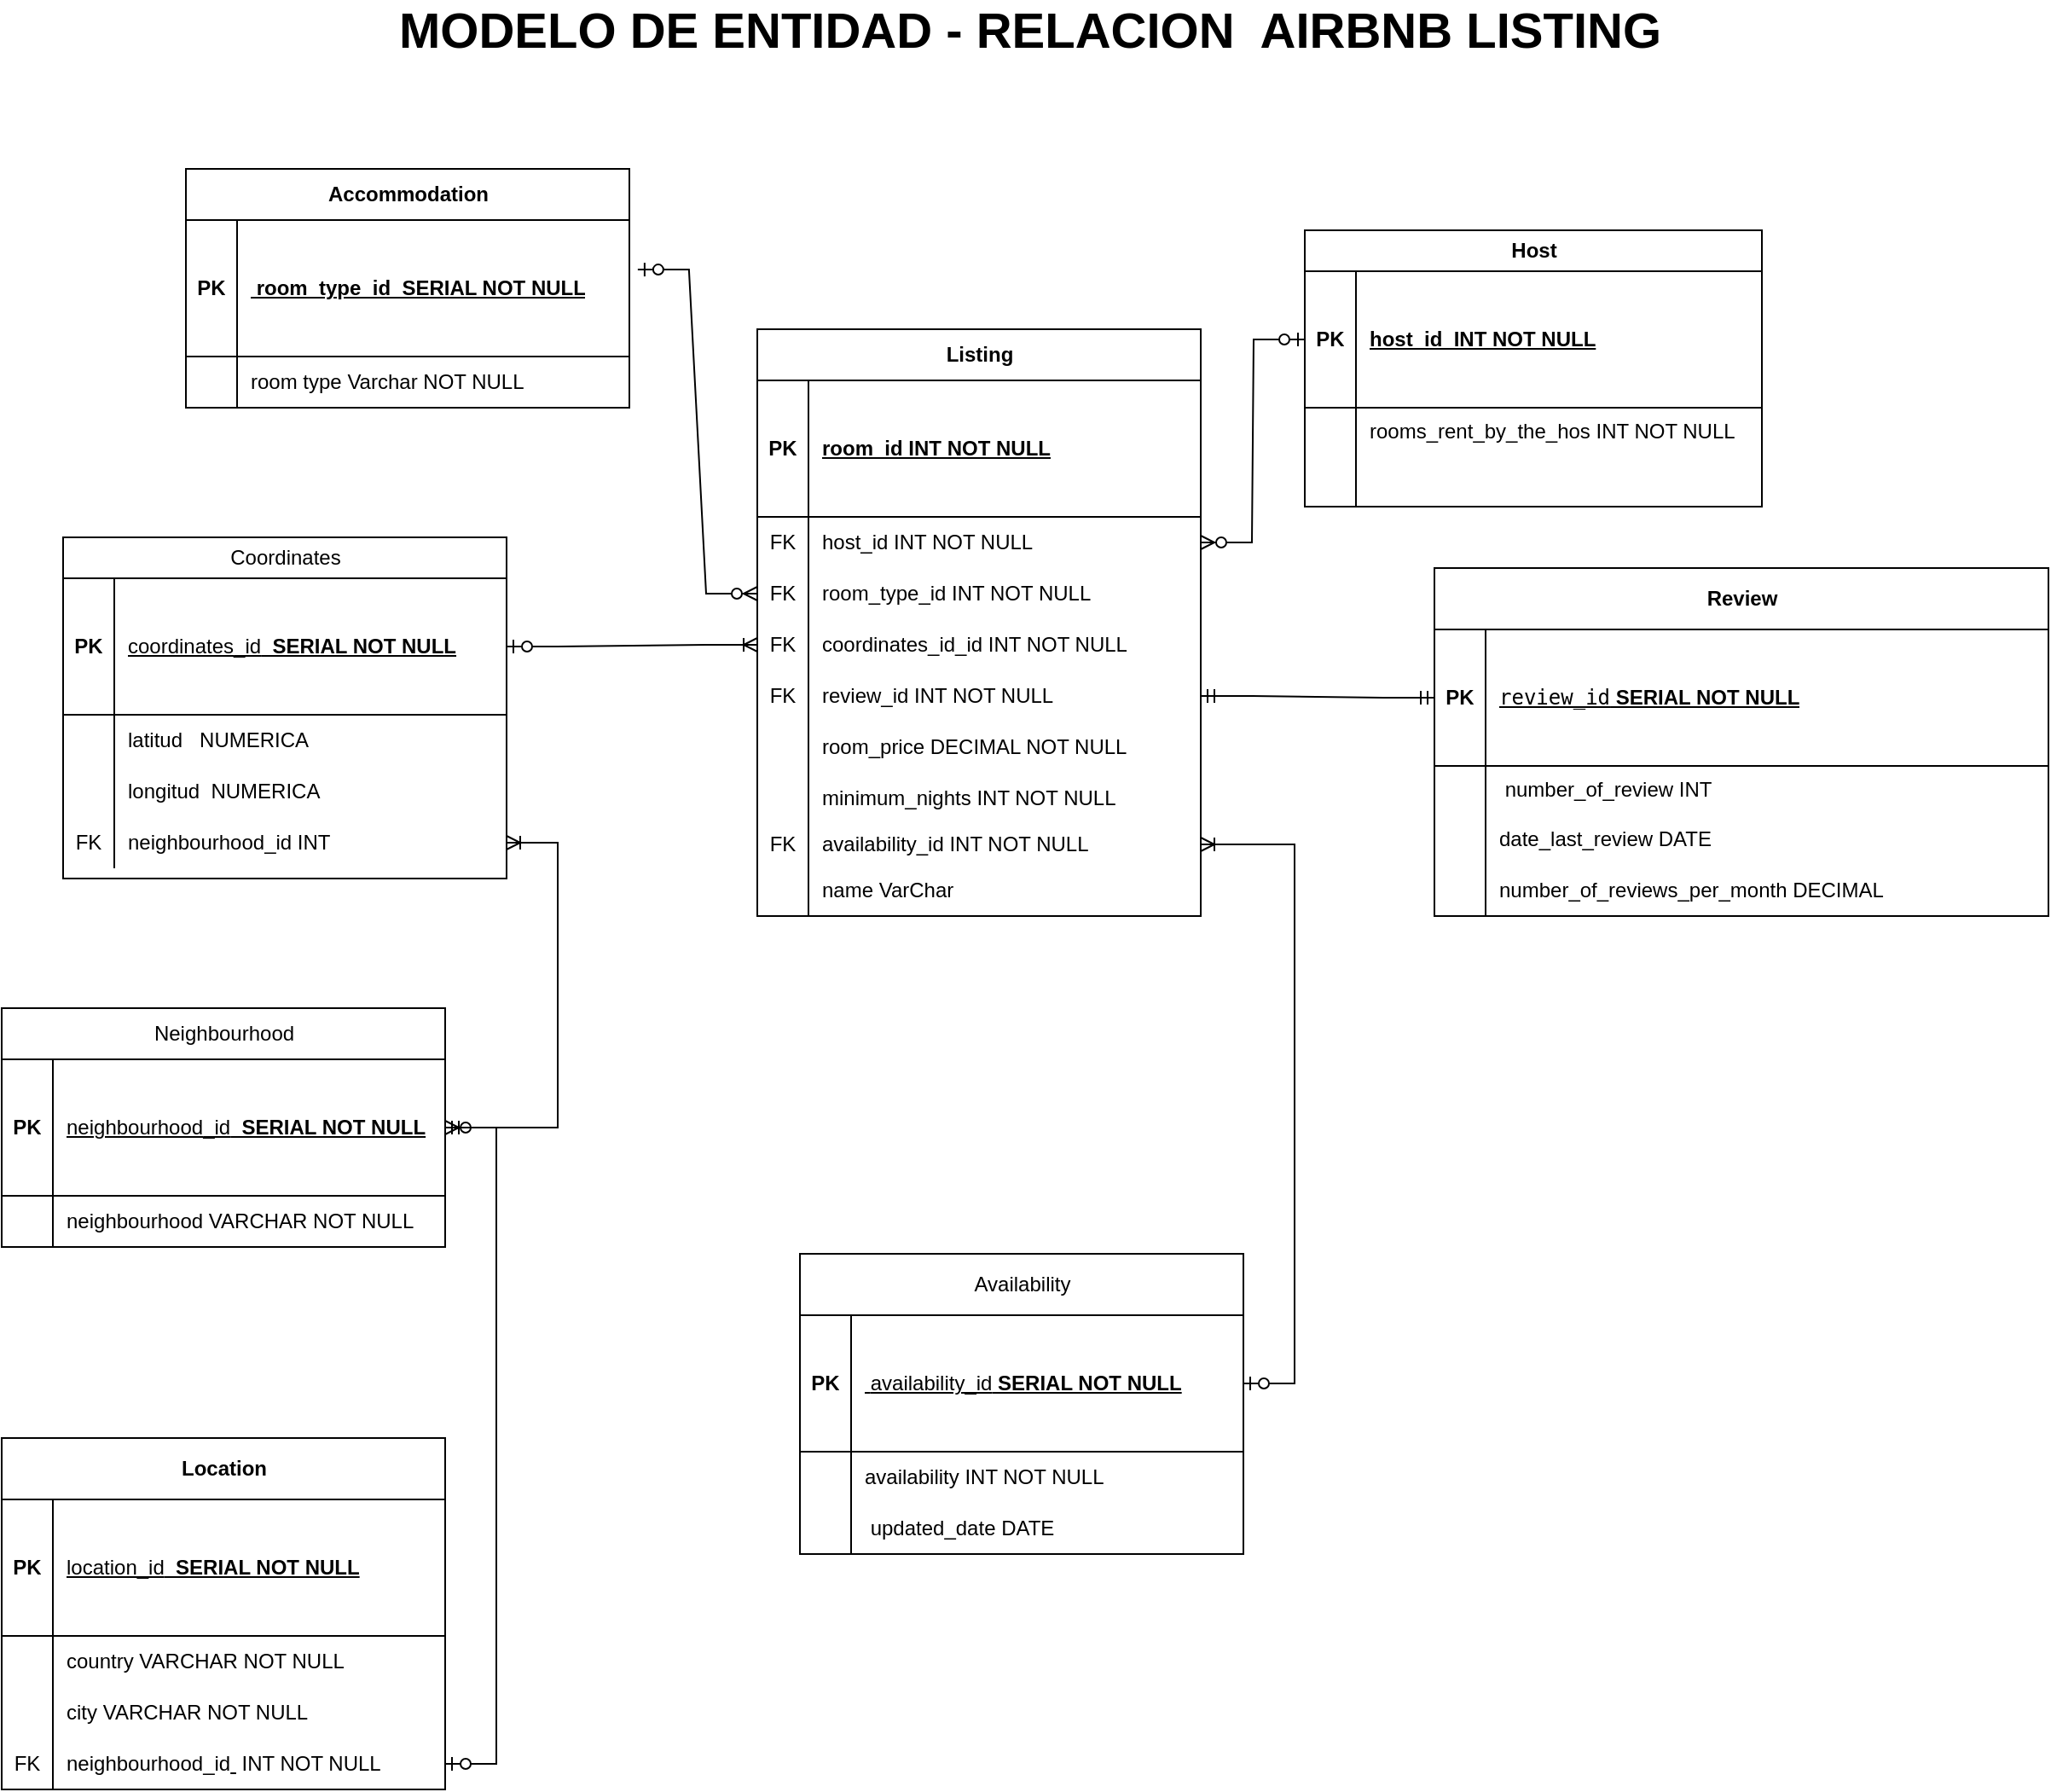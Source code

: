 <mxfile version="24.4.0" type="google">
  <diagram id="C5RBs43oDa-KdzZeNtuy" name="Page-1">
    <mxGraphModel grid="1" page="1" gridSize="12" guides="1" tooltips="1" connect="1" arrows="1" fold="1" pageScale="1" pageWidth="1169" pageHeight="1654" math="0" shadow="0">
      <root>
        <mxCell id="WIyWlLk6GJQsqaUBKTNV-0" />
        <mxCell id="WIyWlLk6GJQsqaUBKTNV-1" parent="WIyWlLk6GJQsqaUBKTNV-0" />
        <mxCell id="wTmQj8IVfQvYi50nUOYj-21" value="Listing" style="shape=table;startSize=30;container=1;collapsible=1;childLayout=tableLayout;fixedRows=1;rowLines=0;fontStyle=1;align=center;resizeLast=1;html=1;" vertex="1" parent="WIyWlLk6GJQsqaUBKTNV-1">
          <mxGeometry x="635" y="334" width="260" height="344" as="geometry" />
        </mxCell>
        <mxCell id="wTmQj8IVfQvYi50nUOYj-22" value="" style="shape=tableRow;horizontal=0;startSize=0;swimlaneHead=0;swimlaneBody=0;fillColor=none;collapsible=0;dropTarget=0;points=[[0,0.5],[1,0.5]];portConstraint=eastwest;top=0;left=0;right=0;bottom=1;" vertex="1" parent="wTmQj8IVfQvYi50nUOYj-21">
          <mxGeometry y="30" width="260" height="80" as="geometry" />
        </mxCell>
        <mxCell id="wTmQj8IVfQvYi50nUOYj-23" value="PK" style="shape=partialRectangle;connectable=0;fillColor=none;top=0;left=0;bottom=0;right=0;fontStyle=1;overflow=hidden;whiteSpace=wrap;html=1;" vertex="1" parent="wTmQj8IVfQvYi50nUOYj-22">
          <mxGeometry width="30" height="80" as="geometry">
            <mxRectangle width="30" height="80" as="alternateBounds" />
          </mxGeometry>
        </mxCell>
        <mxCell id="wTmQj8IVfQvYi50nUOYj-24" value="room_id INT NOT NULL" style="shape=partialRectangle;connectable=0;fillColor=none;top=0;left=0;bottom=0;right=0;align=left;spacingLeft=6;fontStyle=5;overflow=hidden;whiteSpace=wrap;html=1;" vertex="1" parent="wTmQj8IVfQvYi50nUOYj-22">
          <mxGeometry x="30" width="230" height="80" as="geometry">
            <mxRectangle width="230" height="80" as="alternateBounds" />
          </mxGeometry>
        </mxCell>
        <mxCell id="wTmQj8IVfQvYi50nUOYj-25" value="" style="shape=tableRow;horizontal=0;startSize=0;swimlaneHead=0;swimlaneBody=0;fillColor=none;collapsible=0;dropTarget=0;points=[[0,0.5],[1,0.5]];portConstraint=eastwest;top=0;left=0;right=0;bottom=0;" vertex="1" parent="wTmQj8IVfQvYi50nUOYj-21">
          <mxGeometry y="110" width="260" height="30" as="geometry" />
        </mxCell>
        <mxCell id="wTmQj8IVfQvYi50nUOYj-26" value="FK" style="shape=partialRectangle;connectable=0;fillColor=none;top=0;left=0;bottom=0;right=0;editable=1;overflow=hidden;whiteSpace=wrap;html=1;" vertex="1" parent="wTmQj8IVfQvYi50nUOYj-25">
          <mxGeometry width="30" height="30" as="geometry">
            <mxRectangle width="30" height="30" as="alternateBounds" />
          </mxGeometry>
        </mxCell>
        <mxCell id="wTmQj8IVfQvYi50nUOYj-27" value="host_id INT NOT NULL&amp;nbsp;" style="shape=partialRectangle;connectable=0;fillColor=none;top=0;left=0;bottom=0;right=0;align=left;spacingLeft=6;overflow=hidden;whiteSpace=wrap;html=1;" vertex="1" parent="wTmQj8IVfQvYi50nUOYj-25">
          <mxGeometry x="30" width="230" height="30" as="geometry">
            <mxRectangle width="230" height="30" as="alternateBounds" />
          </mxGeometry>
        </mxCell>
        <mxCell id="wTmQj8IVfQvYi50nUOYj-28" value="" style="shape=tableRow;horizontal=0;startSize=0;swimlaneHead=0;swimlaneBody=0;fillColor=none;collapsible=0;dropTarget=0;points=[[0,0.5],[1,0.5]];portConstraint=eastwest;top=0;left=0;right=0;bottom=0;" vertex="1" parent="wTmQj8IVfQvYi50nUOYj-21">
          <mxGeometry y="140" width="260" height="30" as="geometry" />
        </mxCell>
        <mxCell id="wTmQj8IVfQvYi50nUOYj-29" value="FK" style="shape=partialRectangle;connectable=0;fillColor=none;top=0;left=0;bottom=0;right=0;editable=1;overflow=hidden;whiteSpace=wrap;html=1;" vertex="1" parent="wTmQj8IVfQvYi50nUOYj-28">
          <mxGeometry width="30" height="30" as="geometry">
            <mxRectangle width="30" height="30" as="alternateBounds" />
          </mxGeometry>
        </mxCell>
        <mxCell id="wTmQj8IVfQvYi50nUOYj-30" value="room_type_id&amp;nbsp;INT NOT NULL" style="shape=partialRectangle;connectable=0;fillColor=none;top=0;left=0;bottom=0;right=0;align=left;spacingLeft=6;overflow=hidden;whiteSpace=wrap;html=1;" vertex="1" parent="wTmQj8IVfQvYi50nUOYj-28">
          <mxGeometry x="30" width="230" height="30" as="geometry">
            <mxRectangle width="230" height="30" as="alternateBounds" />
          </mxGeometry>
        </mxCell>
        <mxCell id="wTmQj8IVfQvYi50nUOYj-31" value="" style="shape=tableRow;horizontal=0;startSize=0;swimlaneHead=0;swimlaneBody=0;fillColor=none;collapsible=0;dropTarget=0;points=[[0,0.5],[1,0.5]];portConstraint=eastwest;top=0;left=0;right=0;bottom=0;" vertex="1" parent="wTmQj8IVfQvYi50nUOYj-21">
          <mxGeometry y="170" width="260" height="30" as="geometry" />
        </mxCell>
        <mxCell id="wTmQj8IVfQvYi50nUOYj-32" value="FK" style="shape=partialRectangle;connectable=0;fillColor=none;top=0;left=0;bottom=0;right=0;editable=1;overflow=hidden;whiteSpace=wrap;html=1;" vertex="1" parent="wTmQj8IVfQvYi50nUOYj-31">
          <mxGeometry width="30" height="30" as="geometry">
            <mxRectangle width="30" height="30" as="alternateBounds" />
          </mxGeometry>
        </mxCell>
        <mxCell id="wTmQj8IVfQvYi50nUOYj-33" value="coordinates_id_id&amp;nbsp;INT NOT NULL&amp;nbsp;" style="shape=partialRectangle;connectable=0;fillColor=none;top=0;left=0;bottom=0;right=0;align=left;spacingLeft=6;overflow=hidden;whiteSpace=wrap;html=1;" vertex="1" parent="wTmQj8IVfQvYi50nUOYj-31">
          <mxGeometry x="30" width="230" height="30" as="geometry">
            <mxRectangle width="230" height="30" as="alternateBounds" />
          </mxGeometry>
        </mxCell>
        <mxCell id="wTmQj8IVfQvYi50nUOYj-34" value="" style="shape=tableRow;horizontal=0;startSize=0;swimlaneHead=0;swimlaneBody=0;fillColor=none;collapsible=0;dropTarget=0;points=[[0,0.5],[1,0.5]];portConstraint=eastwest;top=0;left=0;right=0;bottom=0;" vertex="1" parent="wTmQj8IVfQvYi50nUOYj-21">
          <mxGeometry y="200" width="260" height="30" as="geometry" />
        </mxCell>
        <mxCell id="wTmQj8IVfQvYi50nUOYj-35" value="FK" style="shape=partialRectangle;connectable=0;fillColor=none;top=0;left=0;bottom=0;right=0;editable=1;overflow=hidden;whiteSpace=wrap;html=1;" vertex="1" parent="wTmQj8IVfQvYi50nUOYj-34">
          <mxGeometry width="30" height="30" as="geometry">
            <mxRectangle width="30" height="30" as="alternateBounds" />
          </mxGeometry>
        </mxCell>
        <mxCell id="wTmQj8IVfQvYi50nUOYj-36" value="review_id INT NOT NULL" style="shape=partialRectangle;connectable=0;fillColor=none;top=0;left=0;bottom=0;right=0;align=left;spacingLeft=6;overflow=hidden;whiteSpace=wrap;html=1;" vertex="1" parent="wTmQj8IVfQvYi50nUOYj-34">
          <mxGeometry x="30" width="230" height="30" as="geometry">
            <mxRectangle width="230" height="30" as="alternateBounds" />
          </mxGeometry>
        </mxCell>
        <mxCell id="wTmQj8IVfQvYi50nUOYj-107" value="" style="shape=tableRow;horizontal=0;startSize=0;swimlaneHead=0;swimlaneBody=0;fillColor=none;collapsible=0;dropTarget=0;points=[[0,0.5],[1,0.5]];portConstraint=eastwest;top=0;left=0;right=0;bottom=0;" vertex="1" parent="wTmQj8IVfQvYi50nUOYj-21">
          <mxGeometry y="230" width="260" height="30" as="geometry" />
        </mxCell>
        <mxCell id="wTmQj8IVfQvYi50nUOYj-108" value="" style="shape=partialRectangle;connectable=0;fillColor=none;top=0;left=0;bottom=0;right=0;editable=1;overflow=hidden;whiteSpace=wrap;html=1;" vertex="1" parent="wTmQj8IVfQvYi50nUOYj-107">
          <mxGeometry width="30" height="30" as="geometry">
            <mxRectangle width="30" height="30" as="alternateBounds" />
          </mxGeometry>
        </mxCell>
        <mxCell id="wTmQj8IVfQvYi50nUOYj-109" value="room_price DECIMAL NOT NULL" style="shape=partialRectangle;connectable=0;fillColor=none;top=0;left=0;bottom=0;right=0;align=left;spacingLeft=6;overflow=hidden;whiteSpace=wrap;html=1;" vertex="1" parent="wTmQj8IVfQvYi50nUOYj-107">
          <mxGeometry x="30" width="230" height="30" as="geometry">
            <mxRectangle width="230" height="30" as="alternateBounds" />
          </mxGeometry>
        </mxCell>
        <mxCell id="wTmQj8IVfQvYi50nUOYj-110" value="" style="shape=tableRow;horizontal=0;startSize=0;swimlaneHead=0;swimlaneBody=0;fillColor=none;collapsible=0;dropTarget=0;points=[[0,0.5],[1,0.5]];portConstraint=eastwest;top=0;left=0;right=0;bottom=0;" vertex="1" parent="wTmQj8IVfQvYi50nUOYj-21">
          <mxGeometry y="260" width="260" height="30" as="geometry" />
        </mxCell>
        <mxCell id="wTmQj8IVfQvYi50nUOYj-111" value="" style="shape=partialRectangle;connectable=0;fillColor=none;top=0;left=0;bottom=0;right=0;editable=1;overflow=hidden;whiteSpace=wrap;html=1;" vertex="1" parent="wTmQj8IVfQvYi50nUOYj-110">
          <mxGeometry width="30" height="30" as="geometry">
            <mxRectangle width="30" height="30" as="alternateBounds" />
          </mxGeometry>
        </mxCell>
        <mxCell id="wTmQj8IVfQvYi50nUOYj-112" value="minimum_nights INT NOT NULL" style="shape=partialRectangle;connectable=0;fillColor=none;top=0;left=0;bottom=0;right=0;align=left;spacingLeft=6;overflow=hidden;whiteSpace=wrap;html=1;" vertex="1" parent="wTmQj8IVfQvYi50nUOYj-110">
          <mxGeometry x="30" width="230" height="30" as="geometry">
            <mxRectangle width="230" height="30" as="alternateBounds" />
          </mxGeometry>
        </mxCell>
        <mxCell id="wTmQj8IVfQvYi50nUOYj-113" value="" style="shape=tableRow;horizontal=0;startSize=0;swimlaneHead=0;swimlaneBody=0;fillColor=none;collapsible=0;dropTarget=0;points=[[0,0.5],[1,0.5]];portConstraint=eastwest;top=0;left=0;right=0;bottom=0;" vertex="1" parent="wTmQj8IVfQvYi50nUOYj-21">
          <mxGeometry y="290" width="260" height="24" as="geometry" />
        </mxCell>
        <mxCell id="wTmQj8IVfQvYi50nUOYj-114" value="FK" style="shape=partialRectangle;connectable=0;fillColor=none;top=0;left=0;bottom=0;right=0;editable=1;overflow=hidden;whiteSpace=wrap;html=1;" vertex="1" parent="wTmQj8IVfQvYi50nUOYj-113">
          <mxGeometry width="30" height="24" as="geometry">
            <mxRectangle width="30" height="24" as="alternateBounds" />
          </mxGeometry>
        </mxCell>
        <mxCell id="wTmQj8IVfQvYi50nUOYj-115" value="availability_id&amp;nbsp;INT NOT NULL" style="shape=partialRectangle;connectable=0;fillColor=none;top=0;left=0;bottom=0;right=0;align=left;spacingLeft=6;overflow=hidden;whiteSpace=wrap;html=1;" vertex="1" parent="wTmQj8IVfQvYi50nUOYj-113">
          <mxGeometry x="30" width="230" height="24" as="geometry">
            <mxRectangle width="230" height="24" as="alternateBounds" />
          </mxGeometry>
        </mxCell>
        <mxCell id="wTmQj8IVfQvYi50nUOYj-116" value="" style="shape=tableRow;horizontal=0;startSize=0;swimlaneHead=0;swimlaneBody=0;fillColor=none;collapsible=0;dropTarget=0;points=[[0,0.5],[1,0.5]];portConstraint=eastwest;top=0;left=0;right=0;bottom=0;" vertex="1" parent="wTmQj8IVfQvYi50nUOYj-21">
          <mxGeometry y="314" width="260" height="30" as="geometry" />
        </mxCell>
        <mxCell id="wTmQj8IVfQvYi50nUOYj-117" value="" style="shape=partialRectangle;connectable=0;fillColor=none;top=0;left=0;bottom=0;right=0;editable=1;overflow=hidden;whiteSpace=wrap;html=1;" vertex="1" parent="wTmQj8IVfQvYi50nUOYj-116">
          <mxGeometry width="30" height="30" as="geometry">
            <mxRectangle width="30" height="30" as="alternateBounds" />
          </mxGeometry>
        </mxCell>
        <mxCell id="wTmQj8IVfQvYi50nUOYj-118" value="name VarChar" style="shape=partialRectangle;connectable=0;fillColor=none;top=0;left=0;bottom=0;right=0;align=left;spacingLeft=6;overflow=hidden;whiteSpace=wrap;html=1;" vertex="1" parent="wTmQj8IVfQvYi50nUOYj-116">
          <mxGeometry x="30" width="230" height="30" as="geometry">
            <mxRectangle width="230" height="30" as="alternateBounds" />
          </mxGeometry>
        </mxCell>
        <mxCell id="wTmQj8IVfQvYi50nUOYj-53" value="Review" style="shape=table;startSize=36;container=1;collapsible=1;childLayout=tableLayout;fixedRows=1;rowLines=0;fontStyle=1;align=center;resizeLast=1;html=1;" vertex="1" parent="WIyWlLk6GJQsqaUBKTNV-1">
          <mxGeometry x="1032" y="474" width="360" height="204" as="geometry" />
        </mxCell>
        <mxCell id="wTmQj8IVfQvYi50nUOYj-54" value="" style="shape=tableRow;horizontal=0;startSize=0;swimlaneHead=0;swimlaneBody=0;fillColor=none;collapsible=0;dropTarget=0;points=[[0,0.5],[1,0.5]];portConstraint=eastwest;top=0;left=0;right=0;bottom=1;" vertex="1" parent="wTmQj8IVfQvYi50nUOYj-53">
          <mxGeometry y="36" width="360" height="80" as="geometry" />
        </mxCell>
        <mxCell id="wTmQj8IVfQvYi50nUOYj-55" value="PK" style="shape=partialRectangle;connectable=0;fillColor=none;top=0;left=0;bottom=0;right=0;fontStyle=1;overflow=hidden;whiteSpace=wrap;html=1;" vertex="1" parent="wTmQj8IVfQvYi50nUOYj-54">
          <mxGeometry width="30" height="80" as="geometry">
            <mxRectangle width="30" height="80" as="alternateBounds" />
          </mxGeometry>
        </mxCell>
        <mxCell id="wTmQj8IVfQvYi50nUOYj-56" value="&lt;font size=&quot;1&quot; face=&quot;Söhne Mono, Monaco, Andale Mono, Ubuntu Mono, monospace&quot;&gt;&lt;span style=&quot;font-weight: 400; white-space: pre; font-size: 12px;&quot;&gt;review_id&lt;/span&gt;&lt;/font&gt;&amp;nbsp;SERIAL NOT NULL" style="shape=partialRectangle;connectable=0;fillColor=none;top=0;left=0;bottom=0;right=0;align=left;spacingLeft=6;fontStyle=5;overflow=hidden;whiteSpace=wrap;html=1;strokeColor=#FFFFFF;" vertex="1" parent="wTmQj8IVfQvYi50nUOYj-54">
          <mxGeometry x="30" width="330" height="80" as="geometry">
            <mxRectangle width="330" height="80" as="alternateBounds" />
          </mxGeometry>
        </mxCell>
        <mxCell id="wTmQj8IVfQvYi50nUOYj-57" value="" style="shape=tableRow;horizontal=0;startSize=0;swimlaneHead=0;swimlaneBody=0;fillColor=none;collapsible=0;dropTarget=0;points=[[0,0.5],[1,0.5]];portConstraint=eastwest;top=0;left=0;right=0;bottom=0;" vertex="1" parent="wTmQj8IVfQvYi50nUOYj-53">
          <mxGeometry y="116" width="360" height="28" as="geometry" />
        </mxCell>
        <mxCell id="wTmQj8IVfQvYi50nUOYj-58" value="" style="shape=partialRectangle;connectable=0;fillColor=none;top=0;left=0;bottom=0;right=0;editable=1;overflow=hidden;whiteSpace=wrap;html=1;" vertex="1" parent="wTmQj8IVfQvYi50nUOYj-57">
          <mxGeometry width="30" height="28" as="geometry">
            <mxRectangle width="30" height="28" as="alternateBounds" />
          </mxGeometry>
        </mxCell>
        <mxCell id="wTmQj8IVfQvYi50nUOYj-59" value="&amp;nbsp;number_of_review INT&amp;nbsp;" style="shape=partialRectangle;connectable=0;fillColor=none;top=0;left=0;bottom=0;right=0;align=left;spacingLeft=6;overflow=hidden;whiteSpace=wrap;html=1;" vertex="1" parent="wTmQj8IVfQvYi50nUOYj-57">
          <mxGeometry x="30" width="330" height="28" as="geometry">
            <mxRectangle width="330" height="28" as="alternateBounds" />
          </mxGeometry>
        </mxCell>
        <mxCell id="wTmQj8IVfQvYi50nUOYj-60" value="" style="shape=tableRow;horizontal=0;startSize=0;swimlaneHead=0;swimlaneBody=0;fillColor=none;collapsible=0;dropTarget=0;points=[[0,0.5],[1,0.5]];portConstraint=eastwest;top=0;left=0;right=0;bottom=0;" vertex="1" parent="wTmQj8IVfQvYi50nUOYj-53">
          <mxGeometry y="144" width="360" height="30" as="geometry" />
        </mxCell>
        <mxCell id="wTmQj8IVfQvYi50nUOYj-61" value="" style="shape=partialRectangle;connectable=0;fillColor=none;top=0;left=0;bottom=0;right=0;editable=1;overflow=hidden;whiteSpace=wrap;html=1;" vertex="1" parent="wTmQj8IVfQvYi50nUOYj-60">
          <mxGeometry width="30" height="30" as="geometry">
            <mxRectangle width="30" height="30" as="alternateBounds" />
          </mxGeometry>
        </mxCell>
        <mxCell id="wTmQj8IVfQvYi50nUOYj-62" value="date_last_review DATE" style="shape=partialRectangle;connectable=0;fillColor=none;top=0;left=0;bottom=0;right=0;align=left;spacingLeft=6;overflow=hidden;whiteSpace=wrap;html=1;" vertex="1" parent="wTmQj8IVfQvYi50nUOYj-60">
          <mxGeometry x="30" width="330" height="30" as="geometry">
            <mxRectangle width="330" height="30" as="alternateBounds" />
          </mxGeometry>
        </mxCell>
        <mxCell id="wTmQj8IVfQvYi50nUOYj-63" value="" style="shape=tableRow;horizontal=0;startSize=0;swimlaneHead=0;swimlaneBody=0;fillColor=none;collapsible=0;dropTarget=0;points=[[0,0.5],[1,0.5]];portConstraint=eastwest;top=0;left=0;right=0;bottom=0;" vertex="1" parent="wTmQj8IVfQvYi50nUOYj-53">
          <mxGeometry y="174" width="360" height="30" as="geometry" />
        </mxCell>
        <mxCell id="wTmQj8IVfQvYi50nUOYj-64" value="" style="shape=partialRectangle;connectable=0;fillColor=none;top=0;left=0;bottom=0;right=0;editable=1;overflow=hidden;whiteSpace=wrap;html=1;" vertex="1" parent="wTmQj8IVfQvYi50nUOYj-63">
          <mxGeometry width="30" height="30" as="geometry">
            <mxRectangle width="30" height="30" as="alternateBounds" />
          </mxGeometry>
        </mxCell>
        <mxCell id="wTmQj8IVfQvYi50nUOYj-65" value="number_of_reviews_per_month DECIMAL&amp;nbsp;&amp;nbsp;" style="shape=partialRectangle;connectable=0;fillColor=none;top=0;left=0;bottom=0;right=0;align=left;spacingLeft=6;overflow=hidden;whiteSpace=wrap;html=1;" vertex="1" parent="wTmQj8IVfQvYi50nUOYj-63">
          <mxGeometry x="30" width="330" height="30" as="geometry">
            <mxRectangle width="330" height="30" as="alternateBounds" />
          </mxGeometry>
        </mxCell>
        <mxCell id="wTmQj8IVfQvYi50nUOYj-69" value="Location" style="shape=table;startSize=36;container=1;collapsible=1;childLayout=tableLayout;fixedRows=1;rowLines=0;fontStyle=1;align=center;resizeLast=1;html=1;" vertex="1" parent="WIyWlLk6GJQsqaUBKTNV-1">
          <mxGeometry x="192" y="984" width="260" height="206" as="geometry" />
        </mxCell>
        <mxCell id="wTmQj8IVfQvYi50nUOYj-70" value="" style="shape=tableRow;horizontal=0;startSize=0;swimlaneHead=0;swimlaneBody=0;fillColor=none;collapsible=0;dropTarget=0;points=[[0,0.5],[1,0.5]];portConstraint=eastwest;top=0;left=0;right=0;bottom=1;" vertex="1" parent="wTmQj8IVfQvYi50nUOYj-69">
          <mxGeometry y="36" width="260" height="80" as="geometry" />
        </mxCell>
        <mxCell id="wTmQj8IVfQvYi50nUOYj-71" value="PK" style="shape=partialRectangle;connectable=0;fillColor=none;top=0;left=0;bottom=0;right=0;fontStyle=1;overflow=hidden;whiteSpace=wrap;html=1;" vertex="1" parent="wTmQj8IVfQvYi50nUOYj-70">
          <mxGeometry width="30" height="80" as="geometry">
            <mxRectangle width="30" height="80" as="alternateBounds" />
          </mxGeometry>
        </mxCell>
        <mxCell id="wTmQj8IVfQvYi50nUOYj-72" value="&lt;span style=&quot;font-weight: 400;&quot;&gt;location_id&lt;/span&gt;&amp;nbsp; SERIAL NOT NULL" style="shape=partialRectangle;connectable=0;fillColor=none;top=0;left=0;bottom=0;right=0;align=left;spacingLeft=6;fontStyle=5;overflow=hidden;whiteSpace=wrap;html=1;" vertex="1" parent="wTmQj8IVfQvYi50nUOYj-70">
          <mxGeometry x="30" width="230" height="80" as="geometry">
            <mxRectangle width="230" height="80" as="alternateBounds" />
          </mxGeometry>
        </mxCell>
        <mxCell id="wTmQj8IVfQvYi50nUOYj-73" value="" style="shape=tableRow;horizontal=0;startSize=0;swimlaneHead=0;swimlaneBody=0;fillColor=none;collapsible=0;dropTarget=0;points=[[0,0.5],[1,0.5]];portConstraint=eastwest;top=0;left=0;right=0;bottom=0;" vertex="1" parent="wTmQj8IVfQvYi50nUOYj-69">
          <mxGeometry y="116" width="260" height="30" as="geometry" />
        </mxCell>
        <mxCell id="wTmQj8IVfQvYi50nUOYj-74" value="" style="shape=partialRectangle;connectable=0;fillColor=none;top=0;left=0;bottom=0;right=0;editable=1;overflow=hidden;whiteSpace=wrap;html=1;" vertex="1" parent="wTmQj8IVfQvYi50nUOYj-73">
          <mxGeometry width="30" height="30" as="geometry">
            <mxRectangle width="30" height="30" as="alternateBounds" />
          </mxGeometry>
        </mxCell>
        <mxCell id="wTmQj8IVfQvYi50nUOYj-75" value="country&amp;nbsp;VARCHAR NOT NULL&amp;nbsp;" style="shape=partialRectangle;connectable=0;fillColor=none;top=0;left=0;bottom=0;right=0;align=left;spacingLeft=6;overflow=hidden;whiteSpace=wrap;html=1;" vertex="1" parent="wTmQj8IVfQvYi50nUOYj-73">
          <mxGeometry x="30" width="230" height="30" as="geometry">
            <mxRectangle width="230" height="30" as="alternateBounds" />
          </mxGeometry>
        </mxCell>
        <mxCell id="wTmQj8IVfQvYi50nUOYj-76" value="" style="shape=tableRow;horizontal=0;startSize=0;swimlaneHead=0;swimlaneBody=0;fillColor=none;collapsible=0;dropTarget=0;points=[[0,0.5],[1,0.5]];portConstraint=eastwest;top=0;left=0;right=0;bottom=0;" vertex="1" parent="wTmQj8IVfQvYi50nUOYj-69">
          <mxGeometry y="146" width="260" height="30" as="geometry" />
        </mxCell>
        <mxCell id="wTmQj8IVfQvYi50nUOYj-77" value="" style="shape=partialRectangle;connectable=0;fillColor=none;top=0;left=0;bottom=0;right=0;editable=1;overflow=hidden;whiteSpace=wrap;html=1;" vertex="1" parent="wTmQj8IVfQvYi50nUOYj-76">
          <mxGeometry width="30" height="30" as="geometry">
            <mxRectangle width="30" height="30" as="alternateBounds" />
          </mxGeometry>
        </mxCell>
        <mxCell id="wTmQj8IVfQvYi50nUOYj-78" value="city VARCHAR NOT NULL" style="shape=partialRectangle;connectable=0;fillColor=none;top=0;left=0;bottom=0;right=0;align=left;spacingLeft=6;overflow=hidden;whiteSpace=wrap;html=1;" vertex="1" parent="wTmQj8IVfQvYi50nUOYj-76">
          <mxGeometry x="30" width="230" height="30" as="geometry">
            <mxRectangle width="230" height="30" as="alternateBounds" />
          </mxGeometry>
        </mxCell>
        <mxCell id="wTmQj8IVfQvYi50nUOYj-79" value="" style="shape=tableRow;horizontal=0;startSize=0;swimlaneHead=0;swimlaneBody=0;fillColor=none;collapsible=0;dropTarget=0;points=[[0,0.5],[1,0.5]];portConstraint=eastwest;top=0;left=0;right=0;bottom=0;" vertex="1" parent="wTmQj8IVfQvYi50nUOYj-69">
          <mxGeometry y="176" width="260" height="30" as="geometry" />
        </mxCell>
        <mxCell id="wTmQj8IVfQvYi50nUOYj-80" value="FK" style="shape=partialRectangle;connectable=0;fillColor=none;top=0;left=0;bottom=0;right=0;editable=1;overflow=hidden;whiteSpace=wrap;html=1;" vertex="1" parent="wTmQj8IVfQvYi50nUOYj-79">
          <mxGeometry width="30" height="30" as="geometry">
            <mxRectangle width="30" height="30" as="alternateBounds" />
          </mxGeometry>
        </mxCell>
        <mxCell id="wTmQj8IVfQvYi50nUOYj-81" value="neighbourhood_id&lt;span style=&quot;font-weight: 700; text-decoration-line: underline;&quot;&gt;&amp;nbsp;&lt;/span&gt;&amp;nbsp;INT NOT NULL&amp;nbsp;" style="shape=partialRectangle;connectable=0;fillColor=none;top=0;left=0;bottom=0;right=0;align=left;spacingLeft=6;overflow=hidden;whiteSpace=wrap;html=1;" vertex="1" parent="wTmQj8IVfQvYi50nUOYj-79">
          <mxGeometry x="30" width="230" height="30" as="geometry">
            <mxRectangle width="230" height="30" as="alternateBounds" />
          </mxGeometry>
        </mxCell>
        <mxCell id="wTmQj8IVfQvYi50nUOYj-85" value="Host" style="shape=table;startSize=24;container=1;collapsible=1;childLayout=tableLayout;fixedRows=1;rowLines=0;fontStyle=1;align=center;resizeLast=1;html=1;" vertex="1" parent="WIyWlLk6GJQsqaUBKTNV-1">
          <mxGeometry x="956" y="276" width="268" height="162" as="geometry" />
        </mxCell>
        <mxCell id="wTmQj8IVfQvYi50nUOYj-86" value="" style="shape=tableRow;horizontal=0;startSize=0;swimlaneHead=0;swimlaneBody=0;fillColor=none;collapsible=0;dropTarget=0;points=[[0,0.5],[1,0.5]];portConstraint=eastwest;top=0;left=0;right=0;bottom=1;" vertex="1" parent="wTmQj8IVfQvYi50nUOYj-85">
          <mxGeometry y="24" width="268" height="80" as="geometry" />
        </mxCell>
        <mxCell id="wTmQj8IVfQvYi50nUOYj-87" value="PK" style="shape=partialRectangle;connectable=0;fillColor=none;top=0;left=0;bottom=0;right=0;fontStyle=1;overflow=hidden;whiteSpace=wrap;html=1;" vertex="1" parent="wTmQj8IVfQvYi50nUOYj-86">
          <mxGeometry width="30" height="80" as="geometry">
            <mxRectangle width="30" height="80" as="alternateBounds" />
          </mxGeometry>
        </mxCell>
        <mxCell id="wTmQj8IVfQvYi50nUOYj-88" value="host_id&amp;nbsp; INT NOT NULL" style="shape=partialRectangle;connectable=0;fillColor=none;top=0;left=0;bottom=0;right=0;align=left;spacingLeft=6;fontStyle=5;overflow=hidden;whiteSpace=wrap;html=1;" vertex="1" parent="wTmQj8IVfQvYi50nUOYj-86">
          <mxGeometry x="30" width="238" height="80" as="geometry">
            <mxRectangle width="238" height="80" as="alternateBounds" />
          </mxGeometry>
        </mxCell>
        <mxCell id="wTmQj8IVfQvYi50nUOYj-89" value="" style="shape=tableRow;horizontal=0;startSize=0;swimlaneHead=0;swimlaneBody=0;fillColor=none;collapsible=0;dropTarget=0;points=[[0,0.5],[1,0.5]];portConstraint=eastwest;top=0;left=0;right=0;bottom=0;" vertex="1" parent="wTmQj8IVfQvYi50nUOYj-85">
          <mxGeometry y="104" width="268" height="28" as="geometry" />
        </mxCell>
        <mxCell id="wTmQj8IVfQvYi50nUOYj-90" value="" style="shape=partialRectangle;connectable=0;fillColor=none;top=0;left=0;bottom=0;right=0;editable=1;overflow=hidden;whiteSpace=wrap;html=1;" vertex="1" parent="wTmQj8IVfQvYi50nUOYj-89">
          <mxGeometry width="30" height="28" as="geometry">
            <mxRectangle width="30" height="28" as="alternateBounds" />
          </mxGeometry>
        </mxCell>
        <mxCell id="wTmQj8IVfQvYi50nUOYj-91" value="rooms_rent_by_the_hos INT NOT NULL&amp;nbsp;" style="shape=partialRectangle;connectable=0;fillColor=none;top=0;left=0;bottom=0;right=0;align=left;spacingLeft=6;overflow=hidden;whiteSpace=wrap;html=1;" vertex="1" parent="wTmQj8IVfQvYi50nUOYj-89">
          <mxGeometry x="30" width="238" height="28" as="geometry">
            <mxRectangle width="238" height="28" as="alternateBounds" />
          </mxGeometry>
        </mxCell>
        <mxCell id="wTmQj8IVfQvYi50nUOYj-98" value="" style="shape=tableRow;horizontal=0;startSize=0;swimlaneHead=0;swimlaneBody=0;fillColor=none;collapsible=0;dropTarget=0;points=[[0,0.5],[1,0.5]];portConstraint=eastwest;top=0;left=0;right=0;bottom=0;" vertex="1" parent="wTmQj8IVfQvYi50nUOYj-85">
          <mxGeometry y="132" width="268" height="30" as="geometry" />
        </mxCell>
        <mxCell id="wTmQj8IVfQvYi50nUOYj-99" value="" style="shape=partialRectangle;connectable=0;fillColor=none;top=0;left=0;bottom=0;right=0;editable=1;overflow=hidden;whiteSpace=wrap;html=1;" vertex="1" parent="wTmQj8IVfQvYi50nUOYj-98">
          <mxGeometry width="30" height="30" as="geometry">
            <mxRectangle width="30" height="30" as="alternateBounds" />
          </mxGeometry>
        </mxCell>
        <mxCell id="wTmQj8IVfQvYi50nUOYj-100" value="" style="shape=partialRectangle;connectable=0;fillColor=none;top=0;left=0;bottom=0;right=0;align=left;spacingLeft=6;overflow=hidden;whiteSpace=wrap;html=1;" vertex="1" parent="wTmQj8IVfQvYi50nUOYj-98">
          <mxGeometry x="30" width="238" height="30" as="geometry">
            <mxRectangle width="238" height="30" as="alternateBounds" />
          </mxGeometry>
        </mxCell>
        <mxCell id="wTmQj8IVfQvYi50nUOYj-37" value="Accommodation" style="shape=table;startSize=30;container=1;collapsible=1;childLayout=tableLayout;fixedRows=1;rowLines=0;fontStyle=1;align=center;resizeLast=1;html=1;" vertex="1" parent="WIyWlLk6GJQsqaUBKTNV-1">
          <mxGeometry x="300" y="240" width="260" height="140" as="geometry" />
        </mxCell>
        <mxCell id="wTmQj8IVfQvYi50nUOYj-38" value="" style="shape=tableRow;horizontal=0;startSize=0;swimlaneHead=0;swimlaneBody=0;fillColor=none;collapsible=0;dropTarget=0;points=[[0,0.5],[1,0.5]];portConstraint=eastwest;top=0;left=0;right=0;bottom=1;" vertex="1" parent="wTmQj8IVfQvYi50nUOYj-37">
          <mxGeometry y="30" width="260" height="80" as="geometry" />
        </mxCell>
        <mxCell id="wTmQj8IVfQvYi50nUOYj-39" value="PK" style="shape=partialRectangle;connectable=0;fillColor=none;top=0;left=0;bottom=0;right=0;fontStyle=1;overflow=hidden;whiteSpace=wrap;html=1;" vertex="1" parent="wTmQj8IVfQvYi50nUOYj-38">
          <mxGeometry width="30" height="80" as="geometry">
            <mxRectangle width="30" height="80" as="alternateBounds" />
          </mxGeometry>
        </mxCell>
        <mxCell id="wTmQj8IVfQvYi50nUOYj-40" value="&amp;nbsp;room_type_id&amp;nbsp; SERIAL NOT NULL" style="shape=partialRectangle;connectable=0;fillColor=none;top=0;left=0;bottom=0;right=0;align=left;spacingLeft=6;fontStyle=5;overflow=hidden;whiteSpace=wrap;html=1;" vertex="1" parent="wTmQj8IVfQvYi50nUOYj-38">
          <mxGeometry x="30" width="230" height="80" as="geometry">
            <mxRectangle width="230" height="80" as="alternateBounds" />
          </mxGeometry>
        </mxCell>
        <mxCell id="wTmQj8IVfQvYi50nUOYj-41" value="" style="shape=tableRow;horizontal=0;startSize=0;swimlaneHead=0;swimlaneBody=0;fillColor=none;collapsible=0;dropTarget=0;points=[[0,0.5],[1,0.5]];portConstraint=eastwest;top=0;left=0;right=0;bottom=0;" vertex="1" parent="wTmQj8IVfQvYi50nUOYj-37">
          <mxGeometry y="110" width="260" height="30" as="geometry" />
        </mxCell>
        <mxCell id="wTmQj8IVfQvYi50nUOYj-42" value="" style="shape=partialRectangle;connectable=0;fillColor=none;top=0;left=0;bottom=0;right=0;editable=1;overflow=hidden;whiteSpace=wrap;html=1;" vertex="1" parent="wTmQj8IVfQvYi50nUOYj-41">
          <mxGeometry width="30" height="30" as="geometry">
            <mxRectangle width="30" height="30" as="alternateBounds" />
          </mxGeometry>
        </mxCell>
        <mxCell id="wTmQj8IVfQvYi50nUOYj-43" value="room type Varchar NOT NULL&amp;nbsp;" style="shape=partialRectangle;connectable=0;fillColor=none;top=0;left=0;bottom=0;right=0;align=left;spacingLeft=6;overflow=hidden;whiteSpace=wrap;html=1;" vertex="1" parent="wTmQj8IVfQvYi50nUOYj-41">
          <mxGeometry x="30" width="230" height="30" as="geometry">
            <mxRectangle width="230" height="30" as="alternateBounds" />
          </mxGeometry>
        </mxCell>
        <mxCell id="2pyZCMrWzjZ2eGHQt9ME-1" value="" style="edgeStyle=entityRelationEdgeStyle;fontSize=12;html=1;endArrow=ERzeroToMany;startArrow=ERzeroToOne;rounded=0;entryX=0;entryY=0.5;entryDx=0;entryDy=0;exitX=1.019;exitY=0.363;exitDx=0;exitDy=0;exitPerimeter=0;" edge="1" parent="WIyWlLk6GJQsqaUBKTNV-1" source="wTmQj8IVfQvYi50nUOYj-38" target="wTmQj8IVfQvYi50nUOYj-28">
          <mxGeometry width="100" height="100" relative="1" as="geometry">
            <mxPoint x="488" y="455" as="sourcePoint" />
            <mxPoint x="588" y="355" as="targetPoint" />
            <Array as="points">
              <mxPoint x="480" y="468" />
            </Array>
          </mxGeometry>
        </mxCell>
        <mxCell id="2pyZCMrWzjZ2eGHQt9ME-2" value="" style="edgeStyle=entityRelationEdgeStyle;fontSize=12;html=1;endArrow=ERzeroToMany;startArrow=ERzeroToOne;rounded=0;entryX=1;entryY=0.5;entryDx=0;entryDy=0;" edge="1" parent="WIyWlLk6GJQsqaUBKTNV-1" source="wTmQj8IVfQvYi50nUOYj-86" target="wTmQj8IVfQvYi50nUOYj-25">
          <mxGeometry width="100" height="100" relative="1" as="geometry">
            <mxPoint x="1064" y="432" as="sourcePoint" />
            <mxPoint x="876" y="469" as="targetPoint" />
            <Array as="points">
              <mxPoint x="1056" y="288" />
            </Array>
          </mxGeometry>
        </mxCell>
        <mxCell id="2pyZCMrWzjZ2eGHQt9ME-5" value="" style="edgeStyle=entityRelationEdgeStyle;fontSize=12;html=1;endArrow=ERoneToMany;startArrow=ERzeroToOne;rounded=0;exitX=1;exitY=0.5;exitDx=0;exitDy=0;" edge="1" parent="WIyWlLk6GJQsqaUBKTNV-1" source="i6Hc9mIXIO4DgcW65Zns-1" target="Wxh3w94Zx_0MBgHsjRr--11">
          <mxGeometry width="100" height="100" relative="1" as="geometry">
            <mxPoint x="524" y="844" as="sourcePoint" />
            <mxPoint x="624" y="744" as="targetPoint" />
          </mxGeometry>
        </mxCell>
        <mxCell id="2pyZCMrWzjZ2eGHQt9ME-8" value="MODELO DE ENTIDAD - RELACION&amp;nbsp; AIRBNB LISTING" style="text;html=1;align=center;verticalAlign=middle;whiteSpace=wrap;rounded=0;fontStyle=1;fontSize=29;" vertex="1" parent="WIyWlLk6GJQsqaUBKTNV-1">
          <mxGeometry x="421" y="144" width="748" height="30" as="geometry" />
        </mxCell>
        <mxCell id="i6Hc9mIXIO4DgcW65Zns-0" value="&lt;span style=&quot;font-weight: 400; text-align: left; text-wrap: wrap;&quot;&gt;Neighbourhood&lt;/span&gt;" style="shape=table;startSize=30;container=1;collapsible=1;childLayout=tableLayout;fixedRows=1;rowLines=0;fontStyle=1;align=center;resizeLast=1;html=1;" vertex="1" parent="WIyWlLk6GJQsqaUBKTNV-1">
          <mxGeometry x="192" y="732" width="260" height="140" as="geometry" />
        </mxCell>
        <mxCell id="i6Hc9mIXIO4DgcW65Zns-1" value="" style="shape=tableRow;horizontal=0;startSize=0;swimlaneHead=0;swimlaneBody=0;fillColor=none;collapsible=0;dropTarget=0;points=[[0,0.5],[1,0.5]];portConstraint=eastwest;top=0;left=0;right=0;bottom=1;" vertex="1" parent="i6Hc9mIXIO4DgcW65Zns-0">
          <mxGeometry y="30" width="260" height="80" as="geometry" />
        </mxCell>
        <mxCell id="i6Hc9mIXIO4DgcW65Zns-2" value="PK" style="shape=partialRectangle;connectable=0;fillColor=none;top=0;left=0;bottom=0;right=0;fontStyle=1;overflow=hidden;whiteSpace=wrap;html=1;" vertex="1" parent="i6Hc9mIXIO4DgcW65Zns-1">
          <mxGeometry width="30" height="80" as="geometry">
            <mxRectangle width="30" height="80" as="alternateBounds" />
          </mxGeometry>
        </mxCell>
        <mxCell id="i6Hc9mIXIO4DgcW65Zns-3" value="&lt;span style=&quot;font-weight: 400;&quot;&gt;neighbourhood&lt;/span&gt;&lt;span style=&quot;font-weight: 400;&quot;&gt;_id&lt;/span&gt;&amp;nbsp; SERIAL NOT NULL" style="shape=partialRectangle;connectable=0;fillColor=none;top=0;left=0;bottom=0;right=0;align=left;spacingLeft=6;fontStyle=5;overflow=hidden;whiteSpace=wrap;html=1;" vertex="1" parent="i6Hc9mIXIO4DgcW65Zns-1">
          <mxGeometry x="30" width="230" height="80" as="geometry">
            <mxRectangle width="230" height="80" as="alternateBounds" />
          </mxGeometry>
        </mxCell>
        <mxCell id="i6Hc9mIXIO4DgcW65Zns-10" value="" style="shape=tableRow;horizontal=0;startSize=0;swimlaneHead=0;swimlaneBody=0;fillColor=none;collapsible=0;dropTarget=0;points=[[0,0.5],[1,0.5]];portConstraint=eastwest;top=0;left=0;right=0;bottom=0;" vertex="1" parent="i6Hc9mIXIO4DgcW65Zns-0">
          <mxGeometry y="110" width="260" height="30" as="geometry" />
        </mxCell>
        <mxCell id="i6Hc9mIXIO4DgcW65Zns-11" value="" style="shape=partialRectangle;connectable=0;fillColor=none;top=0;left=0;bottom=0;right=0;editable=1;overflow=hidden;whiteSpace=wrap;html=1;" vertex="1" parent="i6Hc9mIXIO4DgcW65Zns-10">
          <mxGeometry width="30" height="30" as="geometry">
            <mxRectangle width="30" height="30" as="alternateBounds" />
          </mxGeometry>
        </mxCell>
        <mxCell id="i6Hc9mIXIO4DgcW65Zns-12" value="neighbourhood VARCHAR NOT NULL&amp;nbsp;" style="shape=partialRectangle;connectable=0;fillColor=none;top=0;left=0;bottom=0;right=0;align=left;spacingLeft=6;overflow=hidden;whiteSpace=wrap;html=1;" vertex="1" parent="i6Hc9mIXIO4DgcW65Zns-10">
          <mxGeometry x="30" width="230" height="30" as="geometry">
            <mxRectangle width="230" height="30" as="alternateBounds" />
          </mxGeometry>
        </mxCell>
        <mxCell id="i6Hc9mIXIO4DgcW65Zns-20" value="" style="edgeStyle=entityRelationEdgeStyle;fontSize=12;html=1;endArrow=ERmandOne;startArrow=ERmandOne;rounded=0;exitX=0;exitY=0.5;exitDx=0;exitDy=0;" edge="1" parent="WIyWlLk6GJQsqaUBKTNV-1" source="wTmQj8IVfQvYi50nUOYj-54" target="wTmQj8IVfQvYi50nUOYj-34">
          <mxGeometry width="100" height="100" relative="1" as="geometry">
            <mxPoint x="864" y="912" as="sourcePoint" />
            <mxPoint x="936" y="804" as="targetPoint" />
          </mxGeometry>
        </mxCell>
        <mxCell id="i6Hc9mIXIO4DgcW65Zns-23" value="" style="edgeStyle=entityRelationEdgeStyle;fontSize=12;html=1;endArrow=ERoneToMany;startArrow=ERzeroToOne;rounded=0;" edge="1" parent="WIyWlLk6GJQsqaUBKTNV-1" source="wTmQj8IVfQvYi50nUOYj-79" target="i6Hc9mIXIO4DgcW65Zns-1">
          <mxGeometry width="100" height="100" relative="1" as="geometry">
            <mxPoint x="540.0" y="1243.5" as="sourcePoint" />
            <mxPoint x="572.88" y="708.5" as="targetPoint" />
            <Array as="points">
              <mxPoint x="-63.12" y="876.5" />
            </Array>
          </mxGeometry>
        </mxCell>
        <mxCell id="i6Hc9mIXIO4DgcW65Zns-27" value="&lt;span style=&quot;font-weight: 400; text-align: left; text-wrap: wrap;&quot;&gt;Availability&lt;/span&gt;" style="shape=table;startSize=36;container=1;collapsible=1;childLayout=tableLayout;fixedRows=1;rowLines=0;fontStyle=1;align=center;resizeLast=1;html=1;" vertex="1" parent="WIyWlLk6GJQsqaUBKTNV-1">
          <mxGeometry x="660" y="876" width="260" height="176" as="geometry" />
        </mxCell>
        <mxCell id="i6Hc9mIXIO4DgcW65Zns-28" value="" style="shape=tableRow;horizontal=0;startSize=0;swimlaneHead=0;swimlaneBody=0;fillColor=none;collapsible=0;dropTarget=0;points=[[0,0.5],[1,0.5]];portConstraint=eastwest;top=0;left=0;right=0;bottom=1;" vertex="1" parent="i6Hc9mIXIO4DgcW65Zns-27">
          <mxGeometry y="36" width="260" height="80" as="geometry" />
        </mxCell>
        <mxCell id="i6Hc9mIXIO4DgcW65Zns-29" value="PK" style="shape=partialRectangle;connectable=0;fillColor=none;top=0;left=0;bottom=0;right=0;fontStyle=1;overflow=hidden;whiteSpace=wrap;html=1;" vertex="1" parent="i6Hc9mIXIO4DgcW65Zns-28">
          <mxGeometry width="30" height="80" as="geometry">
            <mxRectangle width="30" height="80" as="alternateBounds" />
          </mxGeometry>
        </mxCell>
        <mxCell id="i6Hc9mIXIO4DgcW65Zns-30" value="&amp;nbsp;&lt;span style=&quot;font-weight: 400;&quot;&gt;availability_id&lt;/span&gt;&amp;nbsp;SERIAL NOT NULL" style="shape=partialRectangle;connectable=0;fillColor=none;top=0;left=0;bottom=0;right=0;align=left;spacingLeft=6;fontStyle=5;overflow=hidden;whiteSpace=wrap;html=1;" vertex="1" parent="i6Hc9mIXIO4DgcW65Zns-28">
          <mxGeometry x="30" width="230" height="80" as="geometry">
            <mxRectangle width="230" height="80" as="alternateBounds" />
          </mxGeometry>
        </mxCell>
        <mxCell id="i6Hc9mIXIO4DgcW65Zns-31" value="" style="shape=tableRow;horizontal=0;startSize=0;swimlaneHead=0;swimlaneBody=0;fillColor=none;collapsible=0;dropTarget=0;points=[[0,0.5],[1,0.5]];portConstraint=eastwest;top=0;left=0;right=0;bottom=0;" vertex="1" parent="i6Hc9mIXIO4DgcW65Zns-27">
          <mxGeometry y="116" width="260" height="30" as="geometry" />
        </mxCell>
        <mxCell id="i6Hc9mIXIO4DgcW65Zns-32" value="" style="shape=partialRectangle;connectable=0;fillColor=none;top=0;left=0;bottom=0;right=0;editable=1;overflow=hidden;whiteSpace=wrap;html=1;" vertex="1" parent="i6Hc9mIXIO4DgcW65Zns-31">
          <mxGeometry width="30" height="30" as="geometry">
            <mxRectangle width="30" height="30" as="alternateBounds" />
          </mxGeometry>
        </mxCell>
        <mxCell id="i6Hc9mIXIO4DgcW65Zns-33" value="availability INT NOT NULL" style="shape=partialRectangle;connectable=0;fillColor=none;top=0;left=0;bottom=0;right=0;align=left;spacingLeft=6;overflow=hidden;whiteSpace=wrap;html=1;" vertex="1" parent="i6Hc9mIXIO4DgcW65Zns-31">
          <mxGeometry x="30" width="230" height="30" as="geometry">
            <mxRectangle width="230" height="30" as="alternateBounds" />
          </mxGeometry>
        </mxCell>
        <mxCell id="i6Hc9mIXIO4DgcW65Zns-41" value="" style="shape=tableRow;horizontal=0;startSize=0;swimlaneHead=0;swimlaneBody=0;fillColor=none;collapsible=0;dropTarget=0;points=[[0,0.5],[1,0.5]];portConstraint=eastwest;top=0;left=0;right=0;bottom=0;" vertex="1" parent="i6Hc9mIXIO4DgcW65Zns-27">
          <mxGeometry y="146" width="260" height="30" as="geometry" />
        </mxCell>
        <mxCell id="i6Hc9mIXIO4DgcW65Zns-42" value="" style="shape=partialRectangle;connectable=0;fillColor=none;top=0;left=0;bottom=0;right=0;editable=1;overflow=hidden;whiteSpace=wrap;html=1;" vertex="1" parent="i6Hc9mIXIO4DgcW65Zns-41">
          <mxGeometry width="30" height="30" as="geometry">
            <mxRectangle width="30" height="30" as="alternateBounds" />
          </mxGeometry>
        </mxCell>
        <mxCell id="i6Hc9mIXIO4DgcW65Zns-43" value="&amp;nbsp;updated_date DATE" style="shape=partialRectangle;connectable=0;fillColor=none;top=0;left=0;bottom=0;right=0;align=left;spacingLeft=6;overflow=hidden;whiteSpace=wrap;html=1;" vertex="1" parent="i6Hc9mIXIO4DgcW65Zns-41">
          <mxGeometry x="30" width="230" height="30" as="geometry">
            <mxRectangle width="230" height="30" as="alternateBounds" />
          </mxGeometry>
        </mxCell>
        <mxCell id="i6Hc9mIXIO4DgcW65Zns-48" value="" style="edgeStyle=entityRelationEdgeStyle;fontSize=12;html=1;endArrow=ERoneToMany;startArrow=ERzeroToOne;rounded=0;" edge="1" parent="WIyWlLk6GJQsqaUBKTNV-1" source="i6Hc9mIXIO4DgcW65Zns-28" target="wTmQj8IVfQvYi50nUOYj-113">
          <mxGeometry width="100" height="100" relative="1" as="geometry">
            <mxPoint x="960" y="972" as="sourcePoint" />
            <mxPoint x="1096" y="168" as="targetPoint" />
            <Array as="points">
              <mxPoint x="936" y="180" />
              <mxPoint x="1032" y="804" />
              <mxPoint x="1008" y="804" />
              <mxPoint x="937" y="300" />
            </Array>
          </mxGeometry>
        </mxCell>
        <mxCell id="Wxh3w94Zx_0MBgHsjRr--0" value="&lt;span style=&quot;font-weight: 400; text-align: left; text-wrap: wrap;&quot;&gt;Coordinates&lt;/span&gt;" style="shape=table;startSize=24;container=1;collapsible=1;childLayout=tableLayout;fixedRows=1;rowLines=0;fontStyle=1;align=center;resizeLast=1;html=1;" vertex="1" parent="WIyWlLk6GJQsqaUBKTNV-1">
          <mxGeometry x="228" y="456" width="260" height="200" as="geometry" />
        </mxCell>
        <mxCell id="Wxh3w94Zx_0MBgHsjRr--1" value="" style="shape=tableRow;horizontal=0;startSize=0;swimlaneHead=0;swimlaneBody=0;fillColor=none;collapsible=0;dropTarget=0;points=[[0,0.5],[1,0.5]];portConstraint=eastwest;top=0;left=0;right=0;bottom=1;" vertex="1" parent="Wxh3w94Zx_0MBgHsjRr--0">
          <mxGeometry y="24" width="260" height="80" as="geometry" />
        </mxCell>
        <mxCell id="Wxh3w94Zx_0MBgHsjRr--2" value="PK" style="shape=partialRectangle;connectable=0;fillColor=none;top=0;left=0;bottom=0;right=0;fontStyle=1;overflow=hidden;whiteSpace=wrap;html=1;" vertex="1" parent="Wxh3w94Zx_0MBgHsjRr--1">
          <mxGeometry width="30" height="80" as="geometry">
            <mxRectangle width="30" height="80" as="alternateBounds" />
          </mxGeometry>
        </mxCell>
        <mxCell id="Wxh3w94Zx_0MBgHsjRr--3" value="&lt;span style=&quot;font-weight: 400;&quot;&gt;coordinates&lt;/span&gt;&lt;span style=&quot;font-weight: 400;&quot;&gt;_id&lt;/span&gt;&amp;nbsp; SERIAL NOT NULL" style="shape=partialRectangle;connectable=0;fillColor=none;top=0;left=0;bottom=0;right=0;align=left;spacingLeft=6;fontStyle=5;overflow=hidden;whiteSpace=wrap;html=1;" vertex="1" parent="Wxh3w94Zx_0MBgHsjRr--1">
          <mxGeometry x="30" width="230" height="80" as="geometry">
            <mxRectangle width="230" height="80" as="alternateBounds" />
          </mxGeometry>
        </mxCell>
        <mxCell id="Wxh3w94Zx_0MBgHsjRr--4" value="" style="shape=tableRow;horizontal=0;startSize=0;swimlaneHead=0;swimlaneBody=0;fillColor=none;collapsible=0;dropTarget=0;points=[[0,0.5],[1,0.5]];portConstraint=eastwest;top=0;left=0;right=0;bottom=0;" vertex="1" parent="Wxh3w94Zx_0MBgHsjRr--0">
          <mxGeometry y="104" width="260" height="30" as="geometry" />
        </mxCell>
        <mxCell id="Wxh3w94Zx_0MBgHsjRr--5" value="" style="shape=partialRectangle;connectable=0;fillColor=none;top=0;left=0;bottom=0;right=0;editable=1;overflow=hidden;whiteSpace=wrap;html=1;" vertex="1" parent="Wxh3w94Zx_0MBgHsjRr--4">
          <mxGeometry width="30" height="30" as="geometry">
            <mxRectangle width="30" height="30" as="alternateBounds" />
          </mxGeometry>
        </mxCell>
        <mxCell id="Wxh3w94Zx_0MBgHsjRr--6" value="latitud&amp;nbsp; &amp;nbsp;NUMERICA" style="shape=partialRectangle;connectable=0;fillColor=none;top=0;left=0;bottom=0;right=0;align=left;spacingLeft=6;overflow=hidden;whiteSpace=wrap;html=1;" vertex="1" parent="Wxh3w94Zx_0MBgHsjRr--4">
          <mxGeometry x="30" width="230" height="30" as="geometry">
            <mxRectangle width="230" height="30" as="alternateBounds" />
          </mxGeometry>
        </mxCell>
        <mxCell id="Wxh3w94Zx_0MBgHsjRr--7" value="" style="shape=tableRow;horizontal=0;startSize=0;swimlaneHead=0;swimlaneBody=0;fillColor=none;collapsible=0;dropTarget=0;points=[[0,0.5],[1,0.5]];portConstraint=eastwest;top=0;left=0;right=0;bottom=0;" vertex="1" parent="Wxh3w94Zx_0MBgHsjRr--0">
          <mxGeometry y="134" width="260" height="30" as="geometry" />
        </mxCell>
        <mxCell id="Wxh3w94Zx_0MBgHsjRr--8" value="" style="shape=partialRectangle;connectable=0;fillColor=none;top=0;left=0;bottom=0;right=0;editable=1;overflow=hidden;whiteSpace=wrap;html=1;" vertex="1" parent="Wxh3w94Zx_0MBgHsjRr--7">
          <mxGeometry width="30" height="30" as="geometry">
            <mxRectangle width="30" height="30" as="alternateBounds" />
          </mxGeometry>
        </mxCell>
        <mxCell id="Wxh3w94Zx_0MBgHsjRr--9" value="longitud&amp;nbsp; NUMERICA" style="shape=partialRectangle;connectable=0;fillColor=none;top=0;left=0;bottom=0;right=0;align=left;spacingLeft=6;overflow=hidden;whiteSpace=wrap;html=1;" vertex="1" parent="Wxh3w94Zx_0MBgHsjRr--7">
          <mxGeometry x="30" width="230" height="30" as="geometry">
            <mxRectangle width="230" height="30" as="alternateBounds" />
          </mxGeometry>
        </mxCell>
        <mxCell id="Wxh3w94Zx_0MBgHsjRr--11" value="" style="shape=tableRow;horizontal=0;startSize=0;swimlaneHead=0;swimlaneBody=0;fillColor=none;collapsible=0;dropTarget=0;points=[[0,0.5],[1,0.5]];portConstraint=eastwest;top=0;left=0;right=0;bottom=0;" vertex="1" parent="Wxh3w94Zx_0MBgHsjRr--0">
          <mxGeometry y="164" width="260" height="30" as="geometry" />
        </mxCell>
        <mxCell id="Wxh3w94Zx_0MBgHsjRr--12" value="FK" style="shape=partialRectangle;connectable=0;fillColor=none;top=0;left=0;bottom=0;right=0;editable=1;overflow=hidden;whiteSpace=wrap;html=1;" vertex="1" parent="Wxh3w94Zx_0MBgHsjRr--11">
          <mxGeometry width="30" height="30" as="geometry">
            <mxRectangle width="30" height="30" as="alternateBounds" />
          </mxGeometry>
        </mxCell>
        <mxCell id="Wxh3w94Zx_0MBgHsjRr--13" value="neighbourhood_id INT" style="shape=partialRectangle;connectable=0;fillColor=none;top=0;left=0;bottom=0;right=0;align=left;spacingLeft=6;overflow=hidden;whiteSpace=wrap;html=1;" vertex="1" parent="Wxh3w94Zx_0MBgHsjRr--11">
          <mxGeometry x="30" width="230" height="30" as="geometry">
            <mxRectangle width="230" height="30" as="alternateBounds" />
          </mxGeometry>
        </mxCell>
        <mxCell id="Wxh3w94Zx_0MBgHsjRr--10" value="" style="edgeStyle=entityRelationEdgeStyle;fontSize=12;html=1;endArrow=ERoneToMany;startArrow=ERzeroToOne;rounded=0;" edge="1" parent="WIyWlLk6GJQsqaUBKTNV-1" source="Wxh3w94Zx_0MBgHsjRr--1" target="wTmQj8IVfQvYi50nUOYj-31">
          <mxGeometry width="100" height="100" relative="1" as="geometry">
            <mxPoint x="528" y="557" as="sourcePoint" />
            <mxPoint x="564" y="360" as="targetPoint" />
            <Array as="points">
              <mxPoint x="544" y="359" />
              <mxPoint x="544" y="311" />
            </Array>
          </mxGeometry>
        </mxCell>
      </root>
    </mxGraphModel>
  </diagram>
</mxfile>
